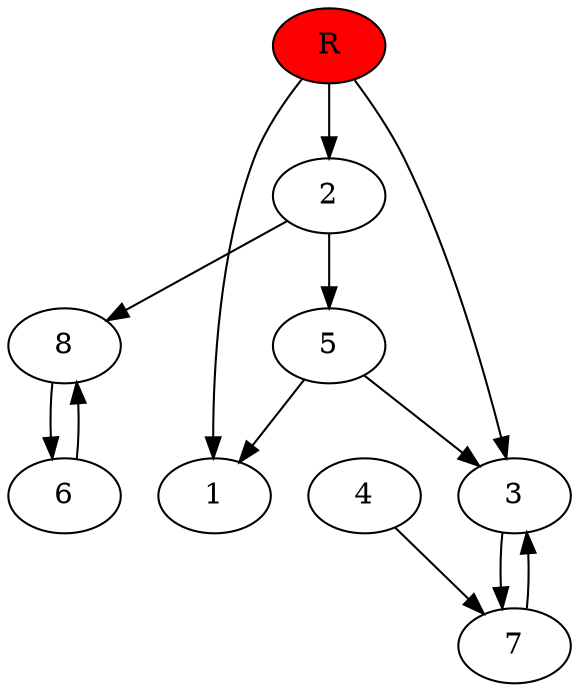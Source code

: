 digraph prb24808 {
	1
	2
	3
	4
	5
	6
	7
	8
	R [fillcolor="#ff0000" style=filled]
	2 -> 5
	2 -> 8
	3 -> 7
	4 -> 7
	5 -> 1
	5 -> 3
	6 -> 8
	7 -> 3
	8 -> 6
	R -> 1
	R -> 2
	R -> 3
}
